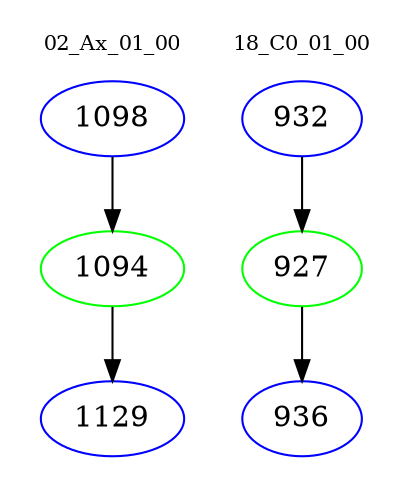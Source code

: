 digraph{
subgraph cluster_0 {
color = white
label = "02_Ax_01_00";
fontsize=10;
T0_1098 [label="1098", color="blue"]
T0_1098 -> T0_1094 [color="black"]
T0_1094 [label="1094", color="green"]
T0_1094 -> T0_1129 [color="black"]
T0_1129 [label="1129", color="blue"]
}
subgraph cluster_1 {
color = white
label = "18_C0_01_00";
fontsize=10;
T1_932 [label="932", color="blue"]
T1_932 -> T1_927 [color="black"]
T1_927 [label="927", color="green"]
T1_927 -> T1_936 [color="black"]
T1_936 [label="936", color="blue"]
}
}

